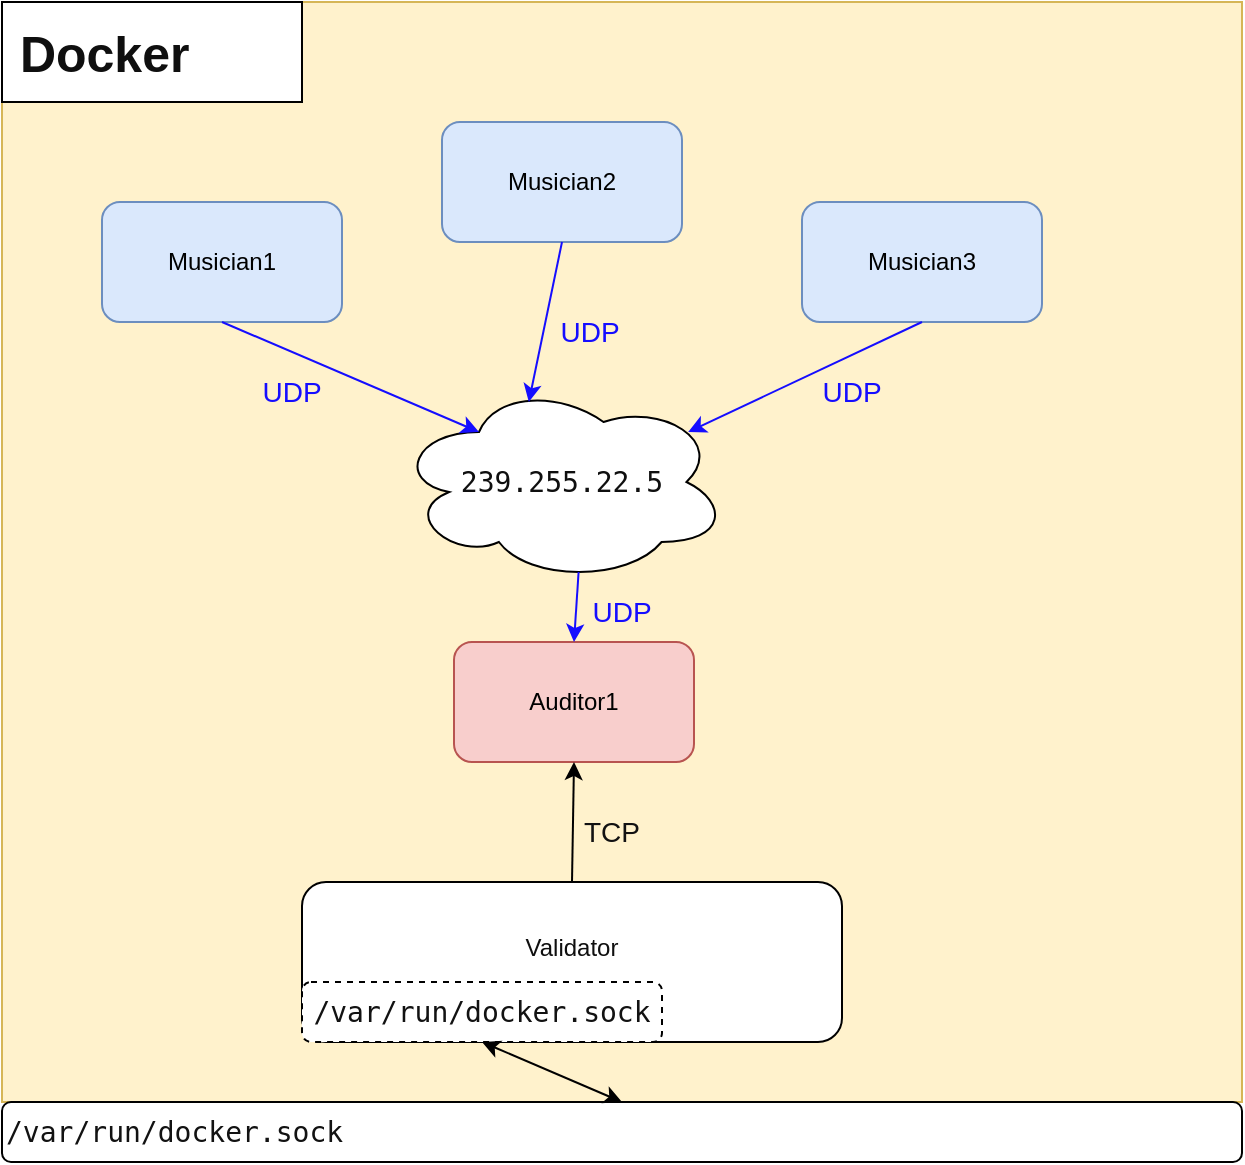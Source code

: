 <mxfile version="17.1.2" type="device"><diagram id="oGRq8_LKoIkXlBKd2yqr" name="Page-1"><mxGraphModel dx="1422" dy="706" grid="1" gridSize="10" guides="1" tooltips="1" connect="1" arrows="1" fold="1" page="1" pageScale="1" pageWidth="827" pageHeight="1169" math="0" shadow="0"><root><mxCell id="0"/><mxCell id="1" parent="0"/><mxCell id="Byib1ysqQG3rL8TJJuKr-1" value="" style="rounded=0;whiteSpace=wrap;html=1;fillColor=#fff2cc;strokeColor=#d6b656;" vertex="1" parent="1"><mxGeometry x="120" y="60" width="620" height="550" as="geometry"/></mxCell><mxCell id="Byib1ysqQG3rL8TJJuKr-2" value="Musician1" style="rounded=1;whiteSpace=wrap;html=1;fillColor=#dae8fc;strokeColor=#6c8ebf;" vertex="1" parent="1"><mxGeometry x="170" y="160" width="120" height="60" as="geometry"/></mxCell><mxCell id="Byib1ysqQG3rL8TJJuKr-3" value="Musician2" style="rounded=1;whiteSpace=wrap;html=1;fillColor=#dae8fc;strokeColor=#6c8ebf;" vertex="1" parent="1"><mxGeometry x="340" y="120" width="120" height="60" as="geometry"/></mxCell><mxCell id="Byib1ysqQG3rL8TJJuKr-4" value="Musician3" style="rounded=1;whiteSpace=wrap;html=1;fillColor=#dae8fc;strokeColor=#6c8ebf;" vertex="1" parent="1"><mxGeometry x="520" y="160" width="120" height="60" as="geometry"/></mxCell><mxCell id="Byib1ysqQG3rL8TJJuKr-5" value="Auditor1" style="rounded=1;whiteSpace=wrap;html=1;fillColor=#f8cecc;strokeColor=#b85450;" vertex="1" parent="1"><mxGeometry x="346" y="380" width="120" height="60" as="geometry"/></mxCell><mxCell id="Byib1ysqQG3rL8TJJuKr-8" value="&lt;div style=&quot;font-family: &amp;#34;droid sans mono&amp;#34; , &amp;#34;monospace&amp;#34; , monospace ; font-weight: normal ; font-size: 14px ; line-height: 19px&quot;&gt;&lt;div&gt;&lt;font color=&quot;#0F0F0F&quot;&gt;&lt;span style=&quot;background-color: transparent&quot;&gt;239.255.22.5&lt;/span&gt;&lt;/font&gt;&lt;/div&gt;&lt;/div&gt;" style="ellipse;shape=cloud;whiteSpace=wrap;html=1;" vertex="1" parent="1"><mxGeometry x="317" y="250" width="166" height="100" as="geometry"/></mxCell><mxCell id="Byib1ysqQG3rL8TJJuKr-9" value="" style="endArrow=classic;html=1;rounded=0;fontColor=#0F0F0F;exitX=0.5;exitY=1;exitDx=0;exitDy=0;entryX=0.25;entryY=0.25;entryDx=0;entryDy=0;entryPerimeter=0;strokeColor=#150DFF;" edge="1" parent="1" source="Byib1ysqQG3rL8TJJuKr-2" target="Byib1ysqQG3rL8TJJuKr-8"><mxGeometry width="50" height="50" relative="1" as="geometry"><mxPoint x="390" y="390" as="sourcePoint"/><mxPoint x="440" y="340" as="targetPoint"/></mxGeometry></mxCell><mxCell id="Byib1ysqQG3rL8TJJuKr-10" value="" style="endArrow=classic;html=1;rounded=0;fontColor=#0F0F0F;exitX=0.5;exitY=1;exitDx=0;exitDy=0;entryX=0.4;entryY=0.1;entryDx=0;entryDy=0;entryPerimeter=0;strokeColor=#150DFF;" edge="1" parent="1" source="Byib1ysqQG3rL8TJJuKr-3" target="Byib1ysqQG3rL8TJJuKr-8"><mxGeometry width="50" height="50" relative="1" as="geometry"><mxPoint x="240" y="230" as="sourcePoint"/><mxPoint x="382.5" y="285" as="targetPoint"/></mxGeometry></mxCell><mxCell id="Byib1ysqQG3rL8TJJuKr-11" value="" style="endArrow=classic;html=1;rounded=0;fontColor=#0F0F0F;exitX=0.5;exitY=1;exitDx=0;exitDy=0;entryX=0.88;entryY=0.25;entryDx=0;entryDy=0;entryPerimeter=0;strokeColor=#150DFF;" edge="1" parent="1" source="Byib1ysqQG3rL8TJJuKr-4" target="Byib1ysqQG3rL8TJJuKr-8"><mxGeometry width="50" height="50" relative="1" as="geometry"><mxPoint x="410" y="190" as="sourcePoint"/><mxPoint x="407.4" y="270" as="targetPoint"/></mxGeometry></mxCell><mxCell id="Byib1ysqQG3rL8TJJuKr-12" value="" style="endArrow=classic;html=1;rounded=0;fontColor=#0F0F0F;exitX=0.55;exitY=0.95;exitDx=0;exitDy=0;exitPerimeter=0;entryX=0.5;entryY=0;entryDx=0;entryDy=0;strokeColor=#150DFF;" edge="1" parent="1" source="Byib1ysqQG3rL8TJJuKr-8" target="Byib1ysqQG3rL8TJJuKr-5"><mxGeometry width="50" height="50" relative="1" as="geometry"><mxPoint x="376" y="390" as="sourcePoint"/><mxPoint x="426" y="340" as="targetPoint"/></mxGeometry></mxCell><mxCell id="Byib1ysqQG3rL8TJJuKr-14" value="&lt;div&gt;Validator&lt;/div&gt;&lt;div&gt;&lt;br&gt;&lt;/div&gt;" style="rounded=1;whiteSpace=wrap;html=1;labelBackgroundColor=none;fontColor=#0F0F0F;" vertex="1" parent="1"><mxGeometry x="270" y="500" width="270" height="80" as="geometry"/></mxCell><mxCell id="Byib1ysqQG3rL8TJJuKr-15" value="&lt;div align=&quot;left&quot;&gt;&lt;font size=&quot;1&quot;&gt;&lt;b style=&quot;font-size: 25px&quot;&gt;&amp;nbsp;Docker&lt;/b&gt;&lt;/font&gt;&lt;/div&gt;" style="rounded=0;whiteSpace=wrap;html=1;labelBackgroundColor=none;fontColor=#0F0F0F;align=left;strokeWidth=1;" vertex="1" parent="1"><mxGeometry x="120" y="60" width="150" height="50" as="geometry"/></mxCell><mxCell id="Byib1ysqQG3rL8TJJuKr-16" value="&lt;div style=&quot;font-family: &amp;#34;droid sans mono&amp;#34; , &amp;#34;monospace&amp;#34; , monospace ; font-weight: normal ; font-size: 14px ; line-height: 19px&quot;&gt;&lt;div&gt;&lt;font color=&quot;#121212&quot;&gt;&lt;span&gt;/var/run/docker.sock&lt;/span&gt;&lt;/font&gt;&lt;/div&gt;&lt;/div&gt;" style="rounded=1;whiteSpace=wrap;html=1;labelBackgroundColor=none;fontSize=25;fontColor=#0F0F0F;strokeWidth=1;dashed=1;" vertex="1" parent="1"><mxGeometry x="270" y="550" width="180" height="30" as="geometry"/></mxCell><mxCell id="Byib1ysqQG3rL8TJJuKr-17" value="&lt;div style=&quot;font-family: &amp;#34;droid sans mono&amp;#34; , &amp;#34;monospace&amp;#34; , monospace ; font-weight: normal ; font-size: 14px ; line-height: 19px&quot; align=&quot;left&quot;&gt;&lt;div&gt;&lt;font color=&quot;#121212&quot;&gt;&lt;span&gt;/var/run/docker.sock&lt;/span&gt;&lt;/font&gt;&lt;/div&gt;&lt;/div&gt;" style="rounded=1;whiteSpace=wrap;html=1;labelBackgroundColor=none;fontSize=25;fontColor=#0F0F0F;strokeWidth=1;align=left;" vertex="1" parent="1"><mxGeometry x="120" y="610" width="620" height="30" as="geometry"/></mxCell><mxCell id="Byib1ysqQG3rL8TJJuKr-18" value="" style="endArrow=classic;startArrow=classic;html=1;rounded=0;fontSize=25;fontColor=#121212;exitX=0.5;exitY=1;exitDx=0;exitDy=0;entryX=0.5;entryY=1;entryDx=0;entryDy=0;" edge="1" parent="1" source="Byib1ysqQG3rL8TJJuKr-1" target="Byib1ysqQG3rL8TJJuKr-16"><mxGeometry width="50" height="50" relative="1" as="geometry"><mxPoint x="390" y="500" as="sourcePoint"/><mxPoint x="440" y="450" as="targetPoint"/></mxGeometry></mxCell><mxCell id="Byib1ysqQG3rL8TJJuKr-19" value="" style="endArrow=classic;html=1;rounded=0;fontSize=25;fontColor=#121212;exitX=0.5;exitY=0;exitDx=0;exitDy=0;entryX=0.5;entryY=1;entryDx=0;entryDy=0;" edge="1" parent="1" source="Byib1ysqQG3rL8TJJuKr-14" target="Byib1ysqQG3rL8TJJuKr-5"><mxGeometry width="50" height="50" relative="1" as="geometry"><mxPoint x="390" y="340" as="sourcePoint"/><mxPoint x="440" y="290" as="targetPoint"/></mxGeometry></mxCell><mxCell id="Byib1ysqQG3rL8TJJuKr-20" value="&lt;font style=&quot;font-size: 14px&quot; color=&quot;#150DFF&quot;&gt;UDP&lt;/font&gt;" style="text;html=1;strokeColor=none;fillColor=none;align=center;verticalAlign=middle;whiteSpace=wrap;rounded=0;dashed=1;labelBackgroundColor=#;fontSize=25;fontColor=#121212;" vertex="1" parent="1"><mxGeometry x="520" y="240" width="50" height="20" as="geometry"/></mxCell><mxCell id="Byib1ysqQG3rL8TJJuKr-21" value="&lt;font style=&quot;font-size: 14px&quot; color=&quot;#150DFF&quot;&gt;UDP&lt;/font&gt;" style="text;html=1;strokeColor=none;fillColor=none;align=center;verticalAlign=middle;whiteSpace=wrap;rounded=0;dashed=1;labelBackgroundColor=#;fontSize=25;fontColor=#121212;" vertex="1" parent="1"><mxGeometry x="405" y="350" width="50" height="20" as="geometry"/></mxCell><mxCell id="Byib1ysqQG3rL8TJJuKr-22" value="&lt;font style=&quot;font-size: 14px&quot; color=&quot;#150DFF&quot;&gt;UDP&lt;/font&gt;" style="text;html=1;strokeColor=none;fillColor=none;align=center;verticalAlign=middle;whiteSpace=wrap;rounded=0;dashed=1;labelBackgroundColor=#;fontSize=25;fontColor=#121212;" vertex="1" parent="1"><mxGeometry x="389" y="210" width="50" height="20" as="geometry"/></mxCell><mxCell id="Byib1ysqQG3rL8TJJuKr-23" value="&lt;font style=&quot;font-size: 14px&quot; color=&quot;#150DFF&quot;&gt;UDP&lt;/font&gt;" style="text;html=1;strokeColor=none;fillColor=none;align=center;verticalAlign=middle;whiteSpace=wrap;rounded=0;dashed=1;labelBackgroundColor=#;fontSize=25;fontColor=#121212;" vertex="1" parent="1"><mxGeometry x="240" y="240" width="50" height="20" as="geometry"/></mxCell><mxCell id="Byib1ysqQG3rL8TJJuKr-24" value="&lt;font style=&quot;font-size: 14px&quot;&gt;TCP&lt;/font&gt;" style="text;html=1;strokeColor=none;fillColor=none;align=center;verticalAlign=middle;whiteSpace=wrap;rounded=0;dashed=1;labelBackgroundColor=#;fontSize=25;fontColor=#121212;" vertex="1" parent="1"><mxGeometry x="400" y="460" width="50" height="20" as="geometry"/></mxCell></root></mxGraphModel></diagram></mxfile>